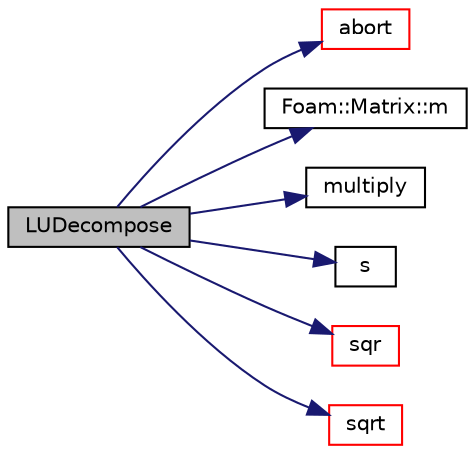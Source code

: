 digraph "LUDecompose"
{
  bgcolor="transparent";
  edge [fontname="Helvetica",fontsize="10",labelfontname="Helvetica",labelfontsize="10"];
  node [fontname="Helvetica",fontsize="10",shape=record];
  rankdir="LR";
  Node124867 [label="LUDecompose",height=0.2,width=0.4,color="black", fillcolor="grey75", style="filled", fontcolor="black"];
  Node124867 -> Node124868 [color="midnightblue",fontsize="10",style="solid",fontname="Helvetica"];
  Node124868 [label="abort",height=0.2,width=0.4,color="red",URL="$a21851.html#a447107a607d03e417307c203fa5fb44b"];
  Node124867 -> Node124913 [color="midnightblue",fontsize="10",style="solid",fontname="Helvetica"];
  Node124913 [label="Foam::Matrix::m",height=0.2,width=0.4,color="black",URL="$a27889.html#a910305ebc963132f09b276357a5a6da0",tooltip="Return the number of rows. "];
  Node124867 -> Node124914 [color="midnightblue",fontsize="10",style="solid",fontname="Helvetica"];
  Node124914 [label="multiply",height=0.2,width=0.4,color="black",URL="$a21851.html#ae81fb61e7069664388dff10a96a30486"];
  Node124867 -> Node124915 [color="midnightblue",fontsize="10",style="solid",fontname="Helvetica"];
  Node124915 [label="s",height=0.2,width=0.4,color="black",URL="$a19343.html#abb9c4233033fad2ad0206cd4adad3b9f"];
  Node124867 -> Node124916 [color="midnightblue",fontsize="10",style="solid",fontname="Helvetica"];
  Node124916 [label="sqr",height=0.2,width=0.4,color="red",URL="$a21851.html#a277dc11c581d53826ab5090b08f3b17b"];
  Node124867 -> Node124917 [color="midnightblue",fontsize="10",style="solid",fontname="Helvetica"];
  Node124917 [label="sqrt",height=0.2,width=0.4,color="red",URL="$a21851.html#a8616bd62eebf2342a80222fecb1bda71"];
}
